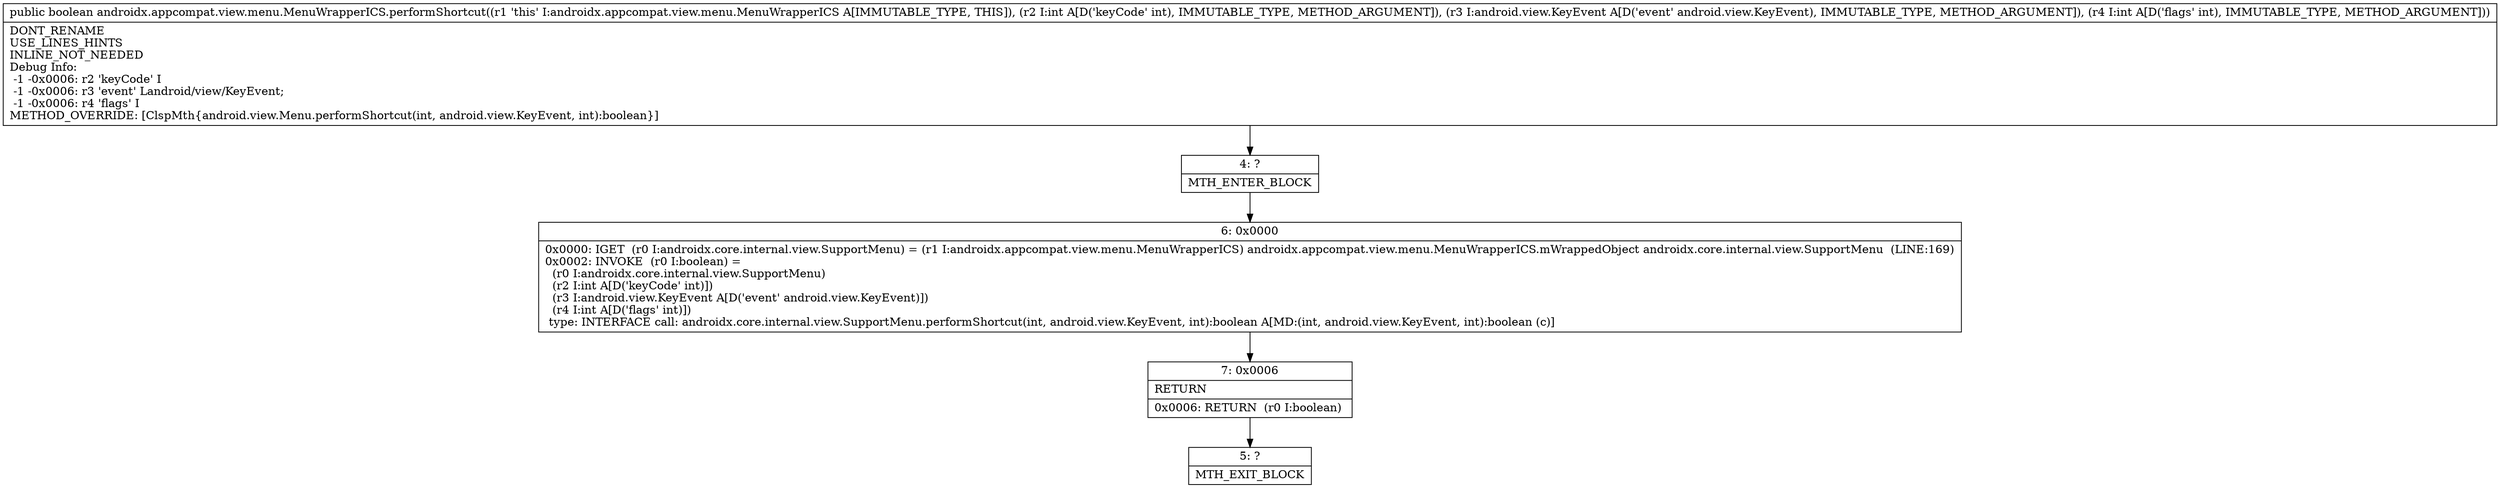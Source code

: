 digraph "CFG forandroidx.appcompat.view.menu.MenuWrapperICS.performShortcut(ILandroid\/view\/KeyEvent;I)Z" {
Node_4 [shape=record,label="{4\:\ ?|MTH_ENTER_BLOCK\l}"];
Node_6 [shape=record,label="{6\:\ 0x0000|0x0000: IGET  (r0 I:androidx.core.internal.view.SupportMenu) = (r1 I:androidx.appcompat.view.menu.MenuWrapperICS) androidx.appcompat.view.menu.MenuWrapperICS.mWrappedObject androidx.core.internal.view.SupportMenu  (LINE:169)\l0x0002: INVOKE  (r0 I:boolean) = \l  (r0 I:androidx.core.internal.view.SupportMenu)\l  (r2 I:int A[D('keyCode' int)])\l  (r3 I:android.view.KeyEvent A[D('event' android.view.KeyEvent)])\l  (r4 I:int A[D('flags' int)])\l type: INTERFACE call: androidx.core.internal.view.SupportMenu.performShortcut(int, android.view.KeyEvent, int):boolean A[MD:(int, android.view.KeyEvent, int):boolean (c)]\l}"];
Node_7 [shape=record,label="{7\:\ 0x0006|RETURN\l|0x0006: RETURN  (r0 I:boolean) \l}"];
Node_5 [shape=record,label="{5\:\ ?|MTH_EXIT_BLOCK\l}"];
MethodNode[shape=record,label="{public boolean androidx.appcompat.view.menu.MenuWrapperICS.performShortcut((r1 'this' I:androidx.appcompat.view.menu.MenuWrapperICS A[IMMUTABLE_TYPE, THIS]), (r2 I:int A[D('keyCode' int), IMMUTABLE_TYPE, METHOD_ARGUMENT]), (r3 I:android.view.KeyEvent A[D('event' android.view.KeyEvent), IMMUTABLE_TYPE, METHOD_ARGUMENT]), (r4 I:int A[D('flags' int), IMMUTABLE_TYPE, METHOD_ARGUMENT]))  | DONT_RENAME\lUSE_LINES_HINTS\lINLINE_NOT_NEEDED\lDebug Info:\l  \-1 \-0x0006: r2 'keyCode' I\l  \-1 \-0x0006: r3 'event' Landroid\/view\/KeyEvent;\l  \-1 \-0x0006: r4 'flags' I\lMETHOD_OVERRIDE: [ClspMth\{android.view.Menu.performShortcut(int, android.view.KeyEvent, int):boolean\}]\l}"];
MethodNode -> Node_4;Node_4 -> Node_6;
Node_6 -> Node_7;
Node_7 -> Node_5;
}

